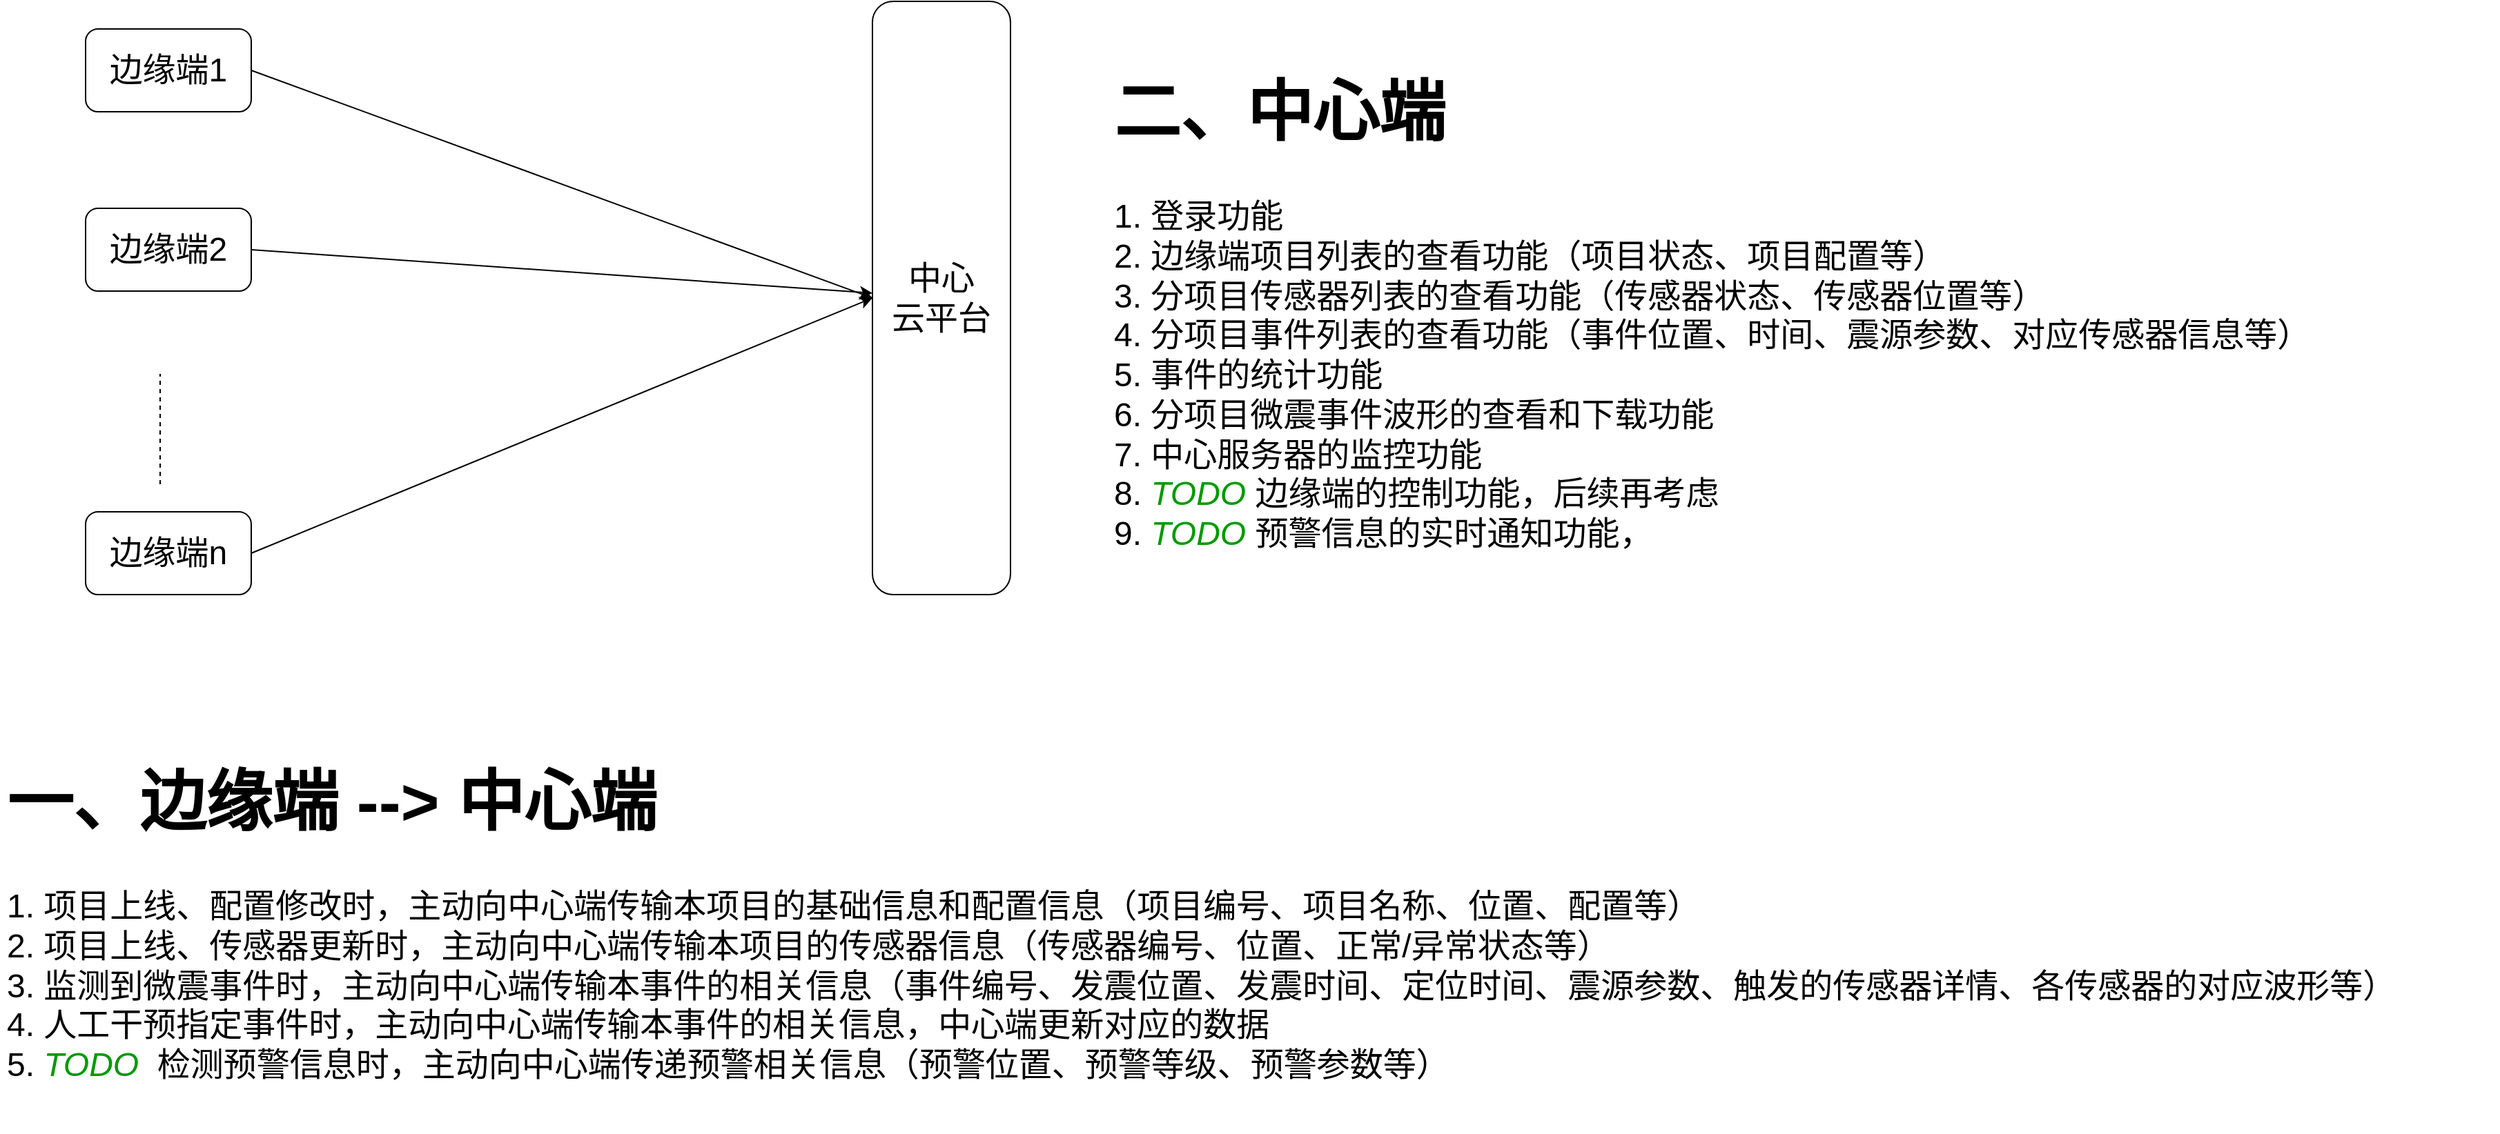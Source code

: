 <mxfile>
    <diagram id="vpMz0_hj8vdWcWKOoza5" name="第 1 页">
        <mxGraphModel dx="2709" dy="1651" grid="1" gridSize="10" guides="1" tooltips="1" connect="1" arrows="1" fold="1" page="1" pageScale="1" pageWidth="2336" pageHeight="1654" background="#ffffff" math="0" shadow="0">
            <root>
                <mxCell id="0"/>
                <mxCell id="1" parent="0"/>
                <mxCell id="6" style="edgeStyle=none;html=1;exitX=1;exitY=0.5;exitDx=0;exitDy=0;entryX=0;entryY=0.5;entryDx=0;entryDy=0;fontSize=24;strokeColor=#000000;" edge="1" parent="1" source="2" target="5">
                    <mxGeometry relative="1" as="geometry"/>
                </mxCell>
                <mxCell id="2" value="边缘端1" style="rounded=1;whiteSpace=wrap;html=1;fontSize=24;" vertex="1" parent="1">
                    <mxGeometry x="320" y="350" width="120" height="60" as="geometry"/>
                </mxCell>
                <mxCell id="8" style="edgeStyle=none;html=1;exitX=1;exitY=0.5;exitDx=0;exitDy=0;fontSize=24;strokeColor=#000000;" edge="1" parent="1" source="3" target="5">
                    <mxGeometry relative="1" as="geometry"/>
                </mxCell>
                <mxCell id="3" value="边缘端2" style="rounded=1;whiteSpace=wrap;html=1;fontSize=24;" vertex="1" parent="1">
                    <mxGeometry x="320" y="480" width="120" height="60" as="geometry"/>
                </mxCell>
                <mxCell id="9" style="edgeStyle=none;html=1;exitX=1;exitY=0.5;exitDx=0;exitDy=0;entryX=0;entryY=0.5;entryDx=0;entryDy=0;fontSize=24;strokeColor=#000000;" edge="1" parent="1" source="4" target="5">
                    <mxGeometry relative="1" as="geometry"/>
                </mxCell>
                <mxCell id="4" value="边缘端n" style="rounded=1;whiteSpace=wrap;html=1;fontSize=24;" vertex="1" parent="1">
                    <mxGeometry x="320" y="700" width="120" height="60" as="geometry"/>
                </mxCell>
                <mxCell id="5" value="中心&lt;br&gt;云平台" style="rounded=1;whiteSpace=wrap;html=1;fontSize=24;" vertex="1" parent="1">
                    <mxGeometry x="890" y="330" width="100" height="430" as="geometry"/>
                </mxCell>
                <mxCell id="11" value="&lt;h1&gt;一、边缘端 --&amp;gt; 中心端&lt;/h1&gt;&lt;div style=&quot;&quot;&gt;&lt;font style=&quot;font-size: 24px;&quot;&gt;1. 项目上线、配置修改时，主动向中心端传输本项目的基础信息和配置信息（项目编号、项目名称、位置、配置等）&lt;/font&gt;&lt;/div&gt;&lt;div style=&quot;&quot;&gt;&lt;font style=&quot;font-size: 24px;&quot;&gt;2. 项目上线、传感器更新时，主动向中心端传输本项目的传感器信息（传感器编号、位置、正常/异常状态等）&lt;/font&gt;&lt;/div&gt;&lt;div style=&quot;&quot;&gt;&lt;font style=&quot;font-size: 24px;&quot;&gt;3. 监测到微震事件时，主动向中心端传输本事件的相关信息（事件编号、发震位置、发震时间、定位时间、震源参数、触发的传感器详情、各传感器的对应波形等）&lt;/font&gt;&lt;/div&gt;&lt;div style=&quot;&quot;&gt;&lt;font style=&quot;font-size: 24px;&quot;&gt;4. 人工干预指定事件时，主动向中心端传输本事件的相关信息，中心端更新对应的数据&lt;/font&gt;&lt;/div&gt;&lt;div style=&quot;&quot;&gt;&lt;font style=&quot;font-size: 24px;&quot;&gt;5. &lt;i&gt;&lt;font color=&quot;#009900&quot;&gt;TODO&lt;/font&gt;&lt;/i&gt;&amp;nbsp; 检测预警信息时，主动向中心端传递预警相关信息（预警位置、预警等级、预警参数等）&lt;/font&gt;&lt;/div&gt;" style="text;html=1;strokeColor=none;fillColor=none;spacing=5;spacingTop=-20;whiteSpace=wrap;overflow=hidden;rounded=0;fontSize=24;fontColor=#000000;" vertex="1" parent="1">
                    <mxGeometry x="258" y="860" width="1810" height="290" as="geometry"/>
                </mxCell>
                <mxCell id="12" value="&lt;h1&gt;二、中心端&lt;/h1&gt;&lt;div&gt;1. 登录功能&lt;/div&gt;&lt;div&gt;2. 边缘端项目列表的查看功能（项目状态、项目配置等）&lt;/div&gt;&lt;div&gt;3. 分项目传感器列表的查看功能（传感器状态、传感器位置等）&lt;/div&gt;&lt;div&gt;4. 分项目事件列表的查看功能（事件位置、时间、震源参数、对应传感器信息等）&lt;/div&gt;&lt;div&gt;5. 事件的统计功能&lt;/div&gt;&lt;div&gt;6. 分项目微震事件波形的查看和下载功能&lt;/div&gt;&lt;div&gt;7. 中心服务器的监控功能&lt;/div&gt;8. &lt;i&gt;&lt;font color=&quot;#009900&quot;&gt;TODO&lt;/font&gt;&lt;/i&gt; 边缘端的控制功能，后续再考虑&lt;div&gt;9. &lt;font color=&quot;#009900&quot;&gt;&lt;i&gt;TODO&lt;/i&gt;&lt;/font&gt; 预警信息的实时通知功能，&lt;/div&gt;" style="text;html=1;strokeColor=none;fillColor=none;spacing=5;spacingTop=-20;whiteSpace=wrap;overflow=hidden;rounded=0;fontSize=24;fontColor=#000000;" vertex="1" parent="1">
                    <mxGeometry x="1060" y="360" width="994" height="390" as="geometry"/>
                </mxCell>
                <mxCell id="13" value="" style="endArrow=none;dashed=1;html=1;fontSize=24;strokeColor=#000000;" edge="1" parent="1">
                    <mxGeometry width="50" height="50" relative="1" as="geometry">
                        <mxPoint x="374" y="680" as="sourcePoint"/>
                        <mxPoint x="374" y="600" as="targetPoint"/>
                    </mxGeometry>
                </mxCell>
            </root>
        </mxGraphModel>
    </diagram>
</mxfile>